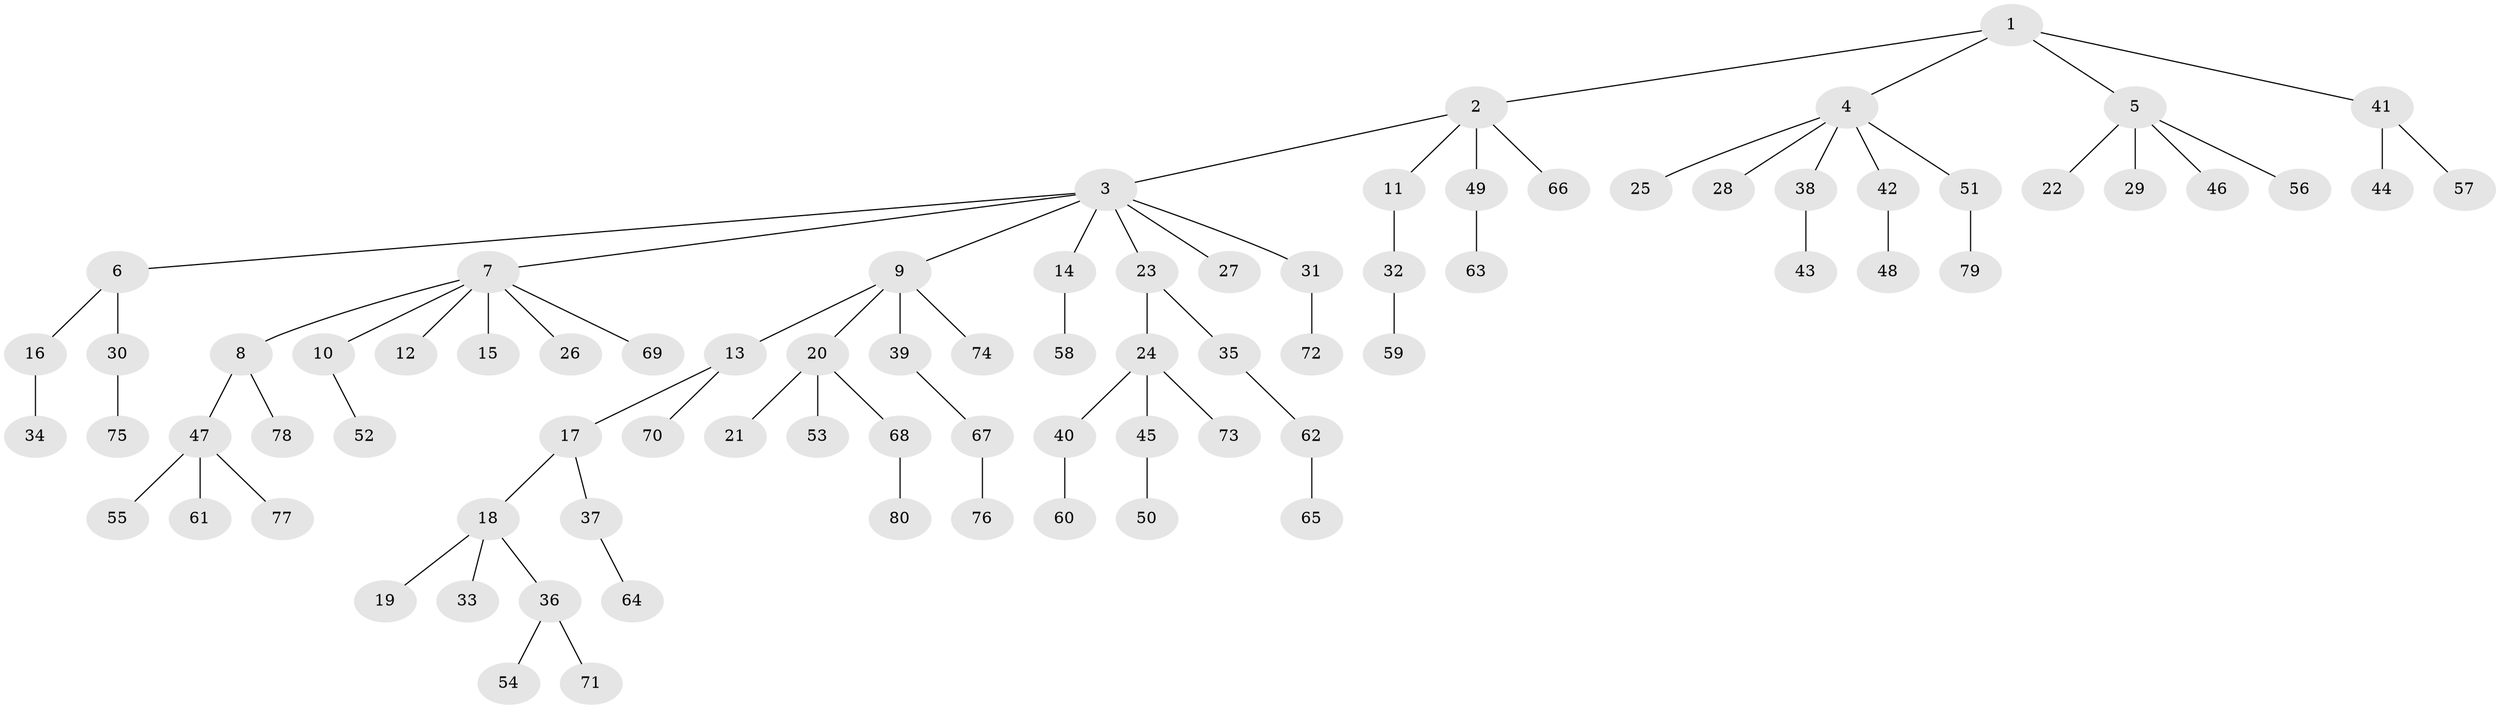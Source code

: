 // coarse degree distribution, {4: 0.07017543859649122, 7: 0.017543859649122806, 5: 0.03508771929824561, 3: 0.10526315789473684, 6: 0.017543859649122806, 2: 0.21052631578947367, 1: 0.543859649122807}
// Generated by graph-tools (version 1.1) at 2025/51/03/04/25 22:51:58]
// undirected, 80 vertices, 79 edges
graph export_dot {
  node [color=gray90,style=filled];
  1;
  2;
  3;
  4;
  5;
  6;
  7;
  8;
  9;
  10;
  11;
  12;
  13;
  14;
  15;
  16;
  17;
  18;
  19;
  20;
  21;
  22;
  23;
  24;
  25;
  26;
  27;
  28;
  29;
  30;
  31;
  32;
  33;
  34;
  35;
  36;
  37;
  38;
  39;
  40;
  41;
  42;
  43;
  44;
  45;
  46;
  47;
  48;
  49;
  50;
  51;
  52;
  53;
  54;
  55;
  56;
  57;
  58;
  59;
  60;
  61;
  62;
  63;
  64;
  65;
  66;
  67;
  68;
  69;
  70;
  71;
  72;
  73;
  74;
  75;
  76;
  77;
  78;
  79;
  80;
  1 -- 2;
  1 -- 4;
  1 -- 5;
  1 -- 41;
  2 -- 3;
  2 -- 11;
  2 -- 49;
  2 -- 66;
  3 -- 6;
  3 -- 7;
  3 -- 9;
  3 -- 14;
  3 -- 23;
  3 -- 27;
  3 -- 31;
  4 -- 25;
  4 -- 28;
  4 -- 38;
  4 -- 42;
  4 -- 51;
  5 -- 22;
  5 -- 29;
  5 -- 46;
  5 -- 56;
  6 -- 16;
  6 -- 30;
  7 -- 8;
  7 -- 10;
  7 -- 12;
  7 -- 15;
  7 -- 26;
  7 -- 69;
  8 -- 47;
  8 -- 78;
  9 -- 13;
  9 -- 20;
  9 -- 39;
  9 -- 74;
  10 -- 52;
  11 -- 32;
  13 -- 17;
  13 -- 70;
  14 -- 58;
  16 -- 34;
  17 -- 18;
  17 -- 37;
  18 -- 19;
  18 -- 33;
  18 -- 36;
  20 -- 21;
  20 -- 53;
  20 -- 68;
  23 -- 24;
  23 -- 35;
  24 -- 40;
  24 -- 45;
  24 -- 73;
  30 -- 75;
  31 -- 72;
  32 -- 59;
  35 -- 62;
  36 -- 54;
  36 -- 71;
  37 -- 64;
  38 -- 43;
  39 -- 67;
  40 -- 60;
  41 -- 44;
  41 -- 57;
  42 -- 48;
  45 -- 50;
  47 -- 55;
  47 -- 61;
  47 -- 77;
  49 -- 63;
  51 -- 79;
  62 -- 65;
  67 -- 76;
  68 -- 80;
}
